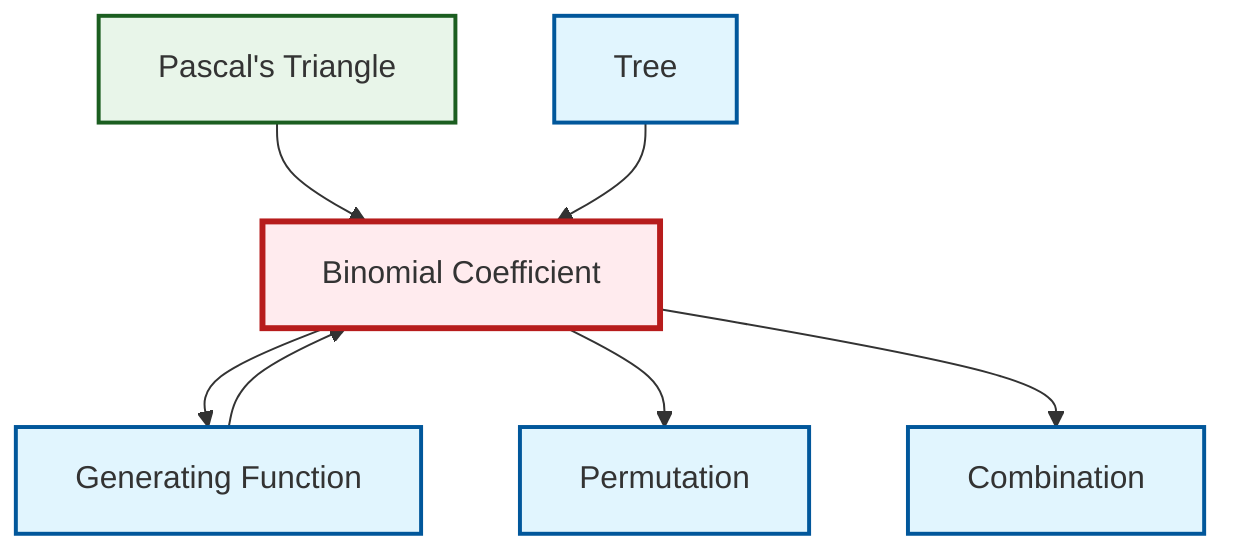 graph TD
    classDef definition fill:#e1f5fe,stroke:#01579b,stroke-width:2px
    classDef theorem fill:#f3e5f5,stroke:#4a148c,stroke-width:2px
    classDef axiom fill:#fff3e0,stroke:#e65100,stroke-width:2px
    classDef example fill:#e8f5e9,stroke:#1b5e20,stroke-width:2px
    classDef current fill:#ffebee,stroke:#b71c1c,stroke-width:3px
    def-binomial-coefficient["Binomial Coefficient"]:::definition
    ex-pascals-triangle["Pascal's Triangle"]:::example
    def-tree["Tree"]:::definition
    def-permutation["Permutation"]:::definition
    def-combination["Combination"]:::definition
    def-generating-function["Generating Function"]:::definition
    def-binomial-coefficient --> def-generating-function
    ex-pascals-triangle --> def-binomial-coefficient
    def-tree --> def-binomial-coefficient
    def-binomial-coefficient --> def-permutation
    def-binomial-coefficient --> def-combination
    def-generating-function --> def-binomial-coefficient
    class def-binomial-coefficient current